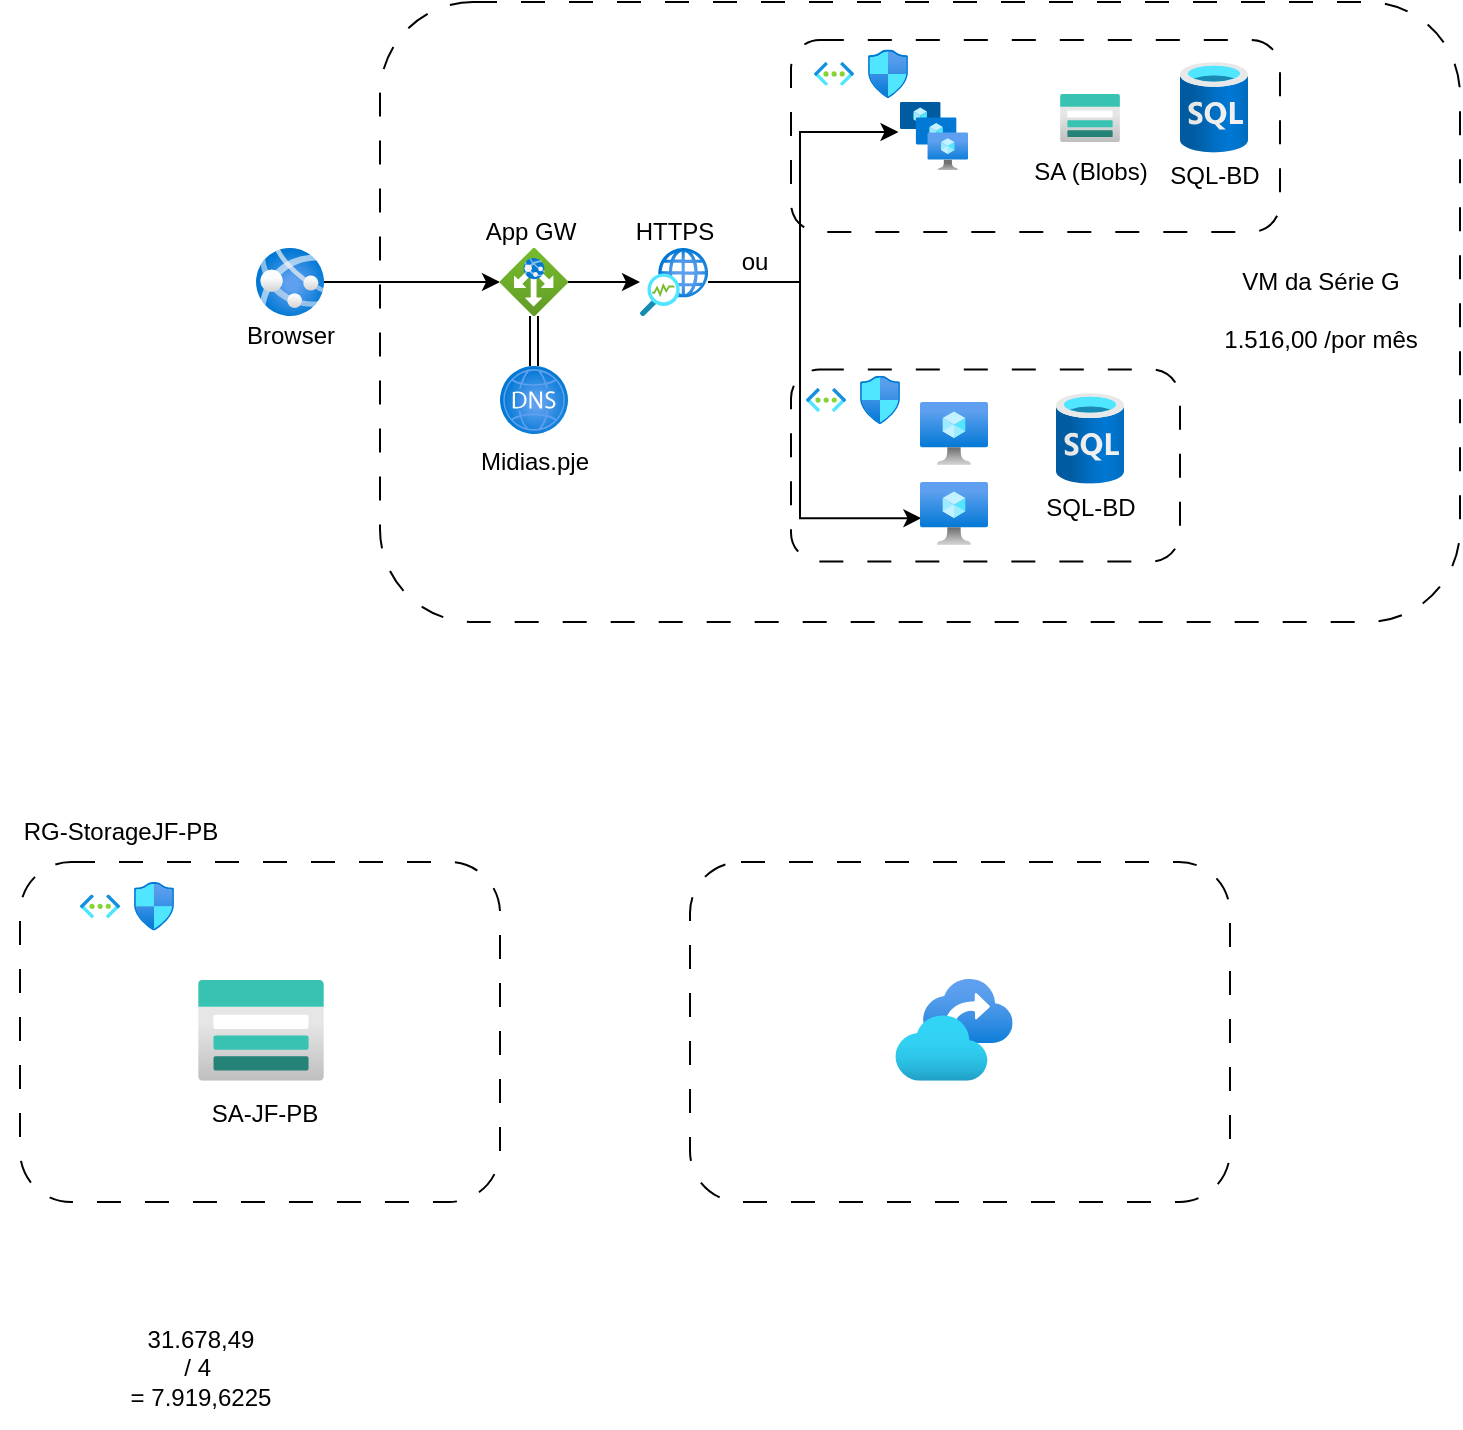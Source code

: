 <mxfile version="21.3.2" type="github">
  <diagram name="Página-1" id="P7F2dvIigpsKwfovHlS_">
    <mxGraphModel dx="958" dy="776" grid="1" gridSize="10" guides="1" tooltips="1" connect="1" arrows="1" fold="1" page="1" pageScale="1" pageWidth="827" pageHeight="1169" math="0" shadow="0">
      <root>
        <mxCell id="0" />
        <mxCell id="1" parent="0" />
        <mxCell id="GiuicZCyEfreD-Wl4NBD-1" value="" style="rounded=1;whiteSpace=wrap;html=1;rotation=0;fillColor=none;dashed=1;dashPattern=12 12;" vertex="1" parent="1">
          <mxGeometry x="210" y="30" width="540" height="310" as="geometry" />
        </mxCell>
        <mxCell id="GiuicZCyEfreD-Wl4NBD-19" value="" style="rounded=1;whiteSpace=wrap;html=1;strokeColor=default;fontFamily=Helvetica;fontSize=12;fontColor=default;fillColor=none;dashed=1;dashPattern=12 12;" vertex="1" parent="1">
          <mxGeometry x="415.5" y="213.72" width="194.5" height="96" as="geometry" />
        </mxCell>
        <mxCell id="GiuicZCyEfreD-Wl4NBD-18" value="" style="rounded=1;whiteSpace=wrap;html=1;strokeColor=default;fontFamily=Helvetica;fontSize=12;fontColor=default;fillColor=none;dashed=1;dashPattern=12 12;" vertex="1" parent="1">
          <mxGeometry x="415.5" y="49" width="244.5" height="96" as="geometry" />
        </mxCell>
        <mxCell id="GiuicZCyEfreD-Wl4NBD-10" style="edgeStyle=orthogonalEdgeStyle;rounded=0;orthogonalLoop=1;jettySize=auto;html=1;fontFamily=Helvetica;fontSize=12;fontColor=default;" edge="1" parent="1" source="GiuicZCyEfreD-Wl4NBD-4" target="GiuicZCyEfreD-Wl4NBD-8">
          <mxGeometry relative="1" as="geometry" />
        </mxCell>
        <mxCell id="GiuicZCyEfreD-Wl4NBD-4" value="" style="image;aspect=fixed;html=1;points=[];align=center;fontSize=12;image=img/lib/azure2/compute/App_Services.svg;rounded=1;strokeColor=default;fontFamily=Helvetica;fontColor=default;fillColor=default;rotation=0;" vertex="1" parent="1">
          <mxGeometry x="148" y="153" width="34" height="34" as="geometry" />
        </mxCell>
        <mxCell id="GiuicZCyEfreD-Wl4NBD-5" value="Browser" style="text;html=1;align=center;verticalAlign=middle;resizable=0;points=[];autosize=1;strokeColor=none;fillColor=none;fontSize=12;fontFamily=Helvetica;fontColor=default;" vertex="1" parent="1">
          <mxGeometry x="130" y="182" width="70" height="30" as="geometry" />
        </mxCell>
        <mxCell id="GiuicZCyEfreD-Wl4NBD-9" style="edgeStyle=orthogonalEdgeStyle;rounded=0;orthogonalLoop=1;jettySize=auto;html=1;fontFamily=Helvetica;fontSize=12;fontColor=default;shape=link;" edge="1" parent="1" source="GiuicZCyEfreD-Wl4NBD-7" target="GiuicZCyEfreD-Wl4NBD-8">
          <mxGeometry relative="1" as="geometry" />
        </mxCell>
        <mxCell id="GiuicZCyEfreD-Wl4NBD-7" value="Midias.pje" style="image;aspect=fixed;html=1;points=[];align=center;fontSize=12;image=img/lib/azure2/networking/DNS_Zones.svg;rounded=1;strokeColor=default;fontFamily=Helvetica;fontColor=default;fillColor=default;" vertex="1" parent="1">
          <mxGeometry x="270" y="212" width="34" height="34" as="geometry" />
        </mxCell>
        <mxCell id="GiuicZCyEfreD-Wl4NBD-12" style="edgeStyle=orthogonalEdgeStyle;rounded=0;orthogonalLoop=1;jettySize=auto;html=1;fontFamily=Helvetica;fontSize=12;fontColor=default;" edge="1" parent="1" source="GiuicZCyEfreD-Wl4NBD-8" target="GiuicZCyEfreD-Wl4NBD-11">
          <mxGeometry relative="1" as="geometry" />
        </mxCell>
        <mxCell id="GiuicZCyEfreD-Wl4NBD-8" value="" style="image;aspect=fixed;html=1;points=[];align=center;fontSize=12;image=img/lib/azure2/networking/Application_Gateways.svg;rounded=1;strokeColor=default;fontFamily=Helvetica;fontColor=default;fillColor=default;" vertex="1" parent="1">
          <mxGeometry x="270" y="153" width="34" height="34" as="geometry" />
        </mxCell>
        <mxCell id="GiuicZCyEfreD-Wl4NBD-21" style="edgeStyle=orthogonalEdgeStyle;rounded=0;orthogonalLoop=1;jettySize=auto;html=1;entryX=-0.022;entryY=0.441;entryDx=0;entryDy=0;entryPerimeter=0;fontFamily=Helvetica;fontSize=12;fontColor=default;" edge="1" parent="1" source="GiuicZCyEfreD-Wl4NBD-11" target="GiuicZCyEfreD-Wl4NBD-17">
          <mxGeometry relative="1" as="geometry">
            <Array as="points">
              <mxPoint x="420" y="170" />
              <mxPoint x="420" y="95" />
            </Array>
          </mxGeometry>
        </mxCell>
        <mxCell id="GiuicZCyEfreD-Wl4NBD-22" style="edgeStyle=orthogonalEdgeStyle;rounded=0;orthogonalLoop=1;jettySize=auto;html=1;entryX=0.021;entryY=0.575;entryDx=0;entryDy=0;entryPerimeter=0;fontFamily=Helvetica;fontSize=12;fontColor=default;" edge="1" parent="1" source="GiuicZCyEfreD-Wl4NBD-11" target="GiuicZCyEfreD-Wl4NBD-16">
          <mxGeometry relative="1" as="geometry">
            <Array as="points">
              <mxPoint x="420" y="170" />
              <mxPoint x="420" y="288" />
            </Array>
          </mxGeometry>
        </mxCell>
        <mxCell id="GiuicZCyEfreD-Wl4NBD-11" value="" style="image;aspect=fixed;html=1;points=[];align=center;fontSize=12;image=img/lib/azure2/networking/Network_Watcher.svg;rounded=1;strokeColor=default;fontFamily=Helvetica;fontColor=default;fillColor=default;" vertex="1" parent="1">
          <mxGeometry x="340" y="153" width="34" height="34" as="geometry" />
        </mxCell>
        <mxCell id="GiuicZCyEfreD-Wl4NBD-15" value="HTTPS" style="text;html=1;align=center;verticalAlign=middle;resizable=0;points=[];autosize=1;strokeColor=none;fillColor=none;fontSize=12;fontFamily=Helvetica;fontColor=default;" vertex="1" parent="1">
          <mxGeometry x="327" y="130" width="60" height="30" as="geometry" />
        </mxCell>
        <mxCell id="GiuicZCyEfreD-Wl4NBD-16" value="" style="image;aspect=fixed;html=1;points=[];align=center;fontSize=12;image=img/lib/azure2/compute/Virtual_Machine.svg;rounded=1;strokeColor=default;fontFamily=Helvetica;fontColor=default;fillColor=default;" vertex="1" parent="1">
          <mxGeometry x="480" y="270" width="34" height="31.44" as="geometry" />
        </mxCell>
        <mxCell id="GiuicZCyEfreD-Wl4NBD-17" value="" style="image;aspect=fixed;html=1;points=[];align=center;fontSize=12;image=img/lib/azure2/compute/VM_Scale_Sets.svg;rounded=1;strokeColor=default;fontFamily=Helvetica;fontColor=default;fillColor=default;" vertex="1" parent="1">
          <mxGeometry x="470" y="80" width="34" height="34" as="geometry" />
        </mxCell>
        <mxCell id="GiuicZCyEfreD-Wl4NBD-23" value="ou" style="text;html=1;align=center;verticalAlign=middle;resizable=0;points=[];autosize=1;strokeColor=none;fillColor=none;fontSize=12;fontFamily=Helvetica;fontColor=default;" vertex="1" parent="1">
          <mxGeometry x="377" y="145" width="40" height="30" as="geometry" />
        </mxCell>
        <mxCell id="GiuicZCyEfreD-Wl4NBD-24" value="" style="image;aspect=fixed;html=1;points=[];align=center;fontSize=12;image=img/lib/azure2/networking/Network_Security_Groups.svg;rounded=1;strokeColor=default;fontFamily=Helvetica;fontColor=default;fillColor=default;" vertex="1" parent="1">
          <mxGeometry x="454" y="53.81" width="20" height="24.29" as="geometry" />
        </mxCell>
        <mxCell id="GiuicZCyEfreD-Wl4NBD-26" value="" style="image;aspect=fixed;html=1;points=[];align=center;fontSize=12;image=img/lib/azure2/networking/Virtual_Networks.svg;rounded=1;strokeColor=default;fontFamily=Helvetica;fontColor=default;fillColor=default;" vertex="1" parent="1">
          <mxGeometry x="427" y="60" width="20" height="11.9" as="geometry" />
        </mxCell>
        <mxCell id="GiuicZCyEfreD-Wl4NBD-27" value="" style="image;aspect=fixed;html=1;points=[];align=center;fontSize=12;image=img/lib/azure2/networking/Network_Security_Groups.svg;rounded=1;strokeColor=default;fontFamily=Helvetica;fontColor=default;fillColor=default;" vertex="1" parent="1">
          <mxGeometry x="450" y="216.85" width="20" height="24.29" as="geometry" />
        </mxCell>
        <mxCell id="GiuicZCyEfreD-Wl4NBD-28" value="" style="image;aspect=fixed;html=1;points=[];align=center;fontSize=12;image=img/lib/azure2/networking/Virtual_Networks.svg;rounded=1;strokeColor=default;fontFamily=Helvetica;fontColor=default;fillColor=default;" vertex="1" parent="1">
          <mxGeometry x="423" y="223.04" width="20" height="11.9" as="geometry" />
        </mxCell>
        <mxCell id="GiuicZCyEfreD-Wl4NBD-29" value="App GW" style="text;html=1;align=center;verticalAlign=middle;resizable=0;points=[];autosize=1;strokeColor=none;fillColor=none;fontSize=12;fontFamily=Helvetica;fontColor=default;" vertex="1" parent="1">
          <mxGeometry x="250" y="130" width="70" height="30" as="geometry" />
        </mxCell>
        <mxCell id="GiuicZCyEfreD-Wl4NBD-30" value="" style="image;aspect=fixed;html=1;points=[];align=center;fontSize=12;image=img/lib/azure2/storage/Storage_Accounts.svg;rounded=1;strokeColor=default;fontFamily=Helvetica;fontColor=default;fillColor=default;" vertex="1" parent="1">
          <mxGeometry x="550" y="76" width="30" height="24" as="geometry" />
        </mxCell>
        <mxCell id="GiuicZCyEfreD-Wl4NBD-31" value="SA (Blobs)" style="text;html=1;align=center;verticalAlign=middle;resizable=0;points=[];autosize=1;strokeColor=none;fillColor=none;fontSize=12;fontFamily=Helvetica;fontColor=default;" vertex="1" parent="1">
          <mxGeometry x="525" y="100" width="80" height="30" as="geometry" />
        </mxCell>
        <mxCell id="GiuicZCyEfreD-Wl4NBD-34" value="" style="image;aspect=fixed;html=1;points=[];align=center;fontSize=12;image=img/lib/azure2/compute/Virtual_Machine.svg;rounded=1;strokeColor=default;fontFamily=Helvetica;fontColor=default;fillColor=default;" vertex="1" parent="1">
          <mxGeometry x="480" y="230" width="34" height="31.44" as="geometry" />
        </mxCell>
        <mxCell id="GiuicZCyEfreD-Wl4NBD-38" value="VM da Série G&lt;br&gt;&lt;br&gt;1.516,00 /por mês" style="text;html=1;align=center;verticalAlign=middle;resizable=0;points=[];autosize=1;strokeColor=none;fillColor=none;fontSize=12;fontFamily=Helvetica;fontColor=default;" vertex="1" parent="1">
          <mxGeometry x="620" y="153.72" width="120" height="60" as="geometry" />
        </mxCell>
        <mxCell id="GiuicZCyEfreD-Wl4NBD-42" value="" style="rounded=1;whiteSpace=wrap;html=1;strokeColor=default;fontFamily=Helvetica;fontSize=12;fontColor=default;fillColor=none;dashed=1;dashPattern=12 12;" vertex="1" parent="1">
          <mxGeometry x="30" y="460" width="240" height="170" as="geometry" />
        </mxCell>
        <mxCell id="GiuicZCyEfreD-Wl4NBD-43" value="" style="image;aspect=fixed;html=1;points=[];align=center;fontSize=12;image=img/lib/azure2/storage/Storage_Accounts.svg;rounded=1;strokeColor=default;fontFamily=Helvetica;fontColor=default;fillColor=default;" vertex="1" parent="1">
          <mxGeometry x="119" y="519" width="63" height="50.4" as="geometry" />
        </mxCell>
        <mxCell id="GiuicZCyEfreD-Wl4NBD-44" value="" style="image;aspect=fixed;html=1;points=[];align=center;fontSize=12;image=img/lib/azure2/networking/Network_Security_Groups.svg;rounded=1;strokeColor=default;fontFamily=Helvetica;fontColor=default;fillColor=default;" vertex="1" parent="1">
          <mxGeometry x="87" y="470" width="20" height="24.29" as="geometry" />
        </mxCell>
        <mxCell id="GiuicZCyEfreD-Wl4NBD-45" value="" style="image;aspect=fixed;html=1;points=[];align=center;fontSize=12;image=img/lib/azure2/networking/Virtual_Networks.svg;rounded=1;strokeColor=default;fontFamily=Helvetica;fontColor=default;fillColor=default;" vertex="1" parent="1">
          <mxGeometry x="60" y="476.19" width="20" height="11.9" as="geometry" />
        </mxCell>
        <mxCell id="GiuicZCyEfreD-Wl4NBD-46" value="SA-JF-PB" style="text;html=1;align=center;verticalAlign=middle;resizable=0;points=[];autosize=1;strokeColor=none;fillColor=none;fontSize=12;fontFamily=Helvetica;fontColor=default;" vertex="1" parent="1">
          <mxGeometry x="111.5" y="571" width="80" height="30" as="geometry" />
        </mxCell>
        <mxCell id="GiuicZCyEfreD-Wl4NBD-47" value="RG-StorageJF-PB" style="text;html=1;align=center;verticalAlign=middle;resizable=0;points=[];autosize=1;strokeColor=none;fillColor=none;fontSize=12;fontFamily=Helvetica;fontColor=default;" vertex="1" parent="1">
          <mxGeometry x="20" y="430" width="120" height="30" as="geometry" />
        </mxCell>
        <mxCell id="GiuicZCyEfreD-Wl4NBD-48" value="" style="rounded=1;whiteSpace=wrap;html=1;strokeColor=default;fontFamily=Helvetica;fontSize=12;fontColor=default;fillColor=none;dashed=1;dashPattern=12 12;" vertex="1" parent="1">
          <mxGeometry x="365" y="460" width="270" height="170" as="geometry" />
        </mxCell>
        <mxCell id="GiuicZCyEfreD-Wl4NBD-50" value="" style="image;aspect=fixed;html=1;points=[];align=center;fontSize=12;image=img/lib/azure2/databases/SQL_Database.svg;rounded=1;strokeColor=default;fontFamily=Helvetica;fontColor=default;fillColor=default;" vertex="1" parent="1">
          <mxGeometry x="610" y="60" width="34" height="45.33" as="geometry" />
        </mxCell>
        <mxCell id="GiuicZCyEfreD-Wl4NBD-51" value="SQL-BD" style="text;html=1;align=center;verticalAlign=middle;resizable=0;points=[];autosize=1;strokeColor=none;fillColor=none;fontSize=12;fontFamily=Helvetica;fontColor=default;" vertex="1" parent="1">
          <mxGeometry x="592" y="102.33" width="70" height="30" as="geometry" />
        </mxCell>
        <mxCell id="GiuicZCyEfreD-Wl4NBD-52" value="" style="image;aspect=fixed;html=1;points=[];align=center;fontSize=12;image=img/lib/azure2/databases/SQL_Database.svg;rounded=1;strokeColor=default;fontFamily=Helvetica;fontColor=default;fillColor=default;" vertex="1" parent="1">
          <mxGeometry x="548" y="225.56" width="34" height="45.33" as="geometry" />
        </mxCell>
        <mxCell id="GiuicZCyEfreD-Wl4NBD-53" value="SQL-BD" style="text;html=1;align=center;verticalAlign=middle;resizable=0;points=[];autosize=1;strokeColor=none;fillColor=none;fontSize=12;fontFamily=Helvetica;fontColor=default;" vertex="1" parent="1">
          <mxGeometry x="530" y="267.89" width="70" height="30" as="geometry" />
        </mxCell>
        <mxCell id="GiuicZCyEfreD-Wl4NBD-54" value="" style="image;aspect=fixed;html=1;points=[];align=center;fontSize=12;image=img/lib/azure2/management_governance/Recovery_Services_Vaults.svg;rounded=1;strokeColor=default;fontFamily=Helvetica;fontColor=default;fillColor=default;" vertex="1" parent="1">
          <mxGeometry x="467.67" y="518.4" width="58.65" height="51" as="geometry" />
        </mxCell>
        <mxCell id="GiuicZCyEfreD-Wl4NBD-56" value="31.678,49&lt;br&gt;/ 4&amp;nbsp;&lt;br&gt;=&amp;nbsp;7.919,6225&lt;br&gt;" style="text;html=1;align=center;verticalAlign=middle;resizable=0;points=[];autosize=1;strokeColor=none;fillColor=none;fontSize=12;fontFamily=Helvetica;fontColor=default;" vertex="1" parent="1">
          <mxGeometry x="75" y="683" width="90" height="60" as="geometry" />
        </mxCell>
      </root>
    </mxGraphModel>
  </diagram>
</mxfile>
